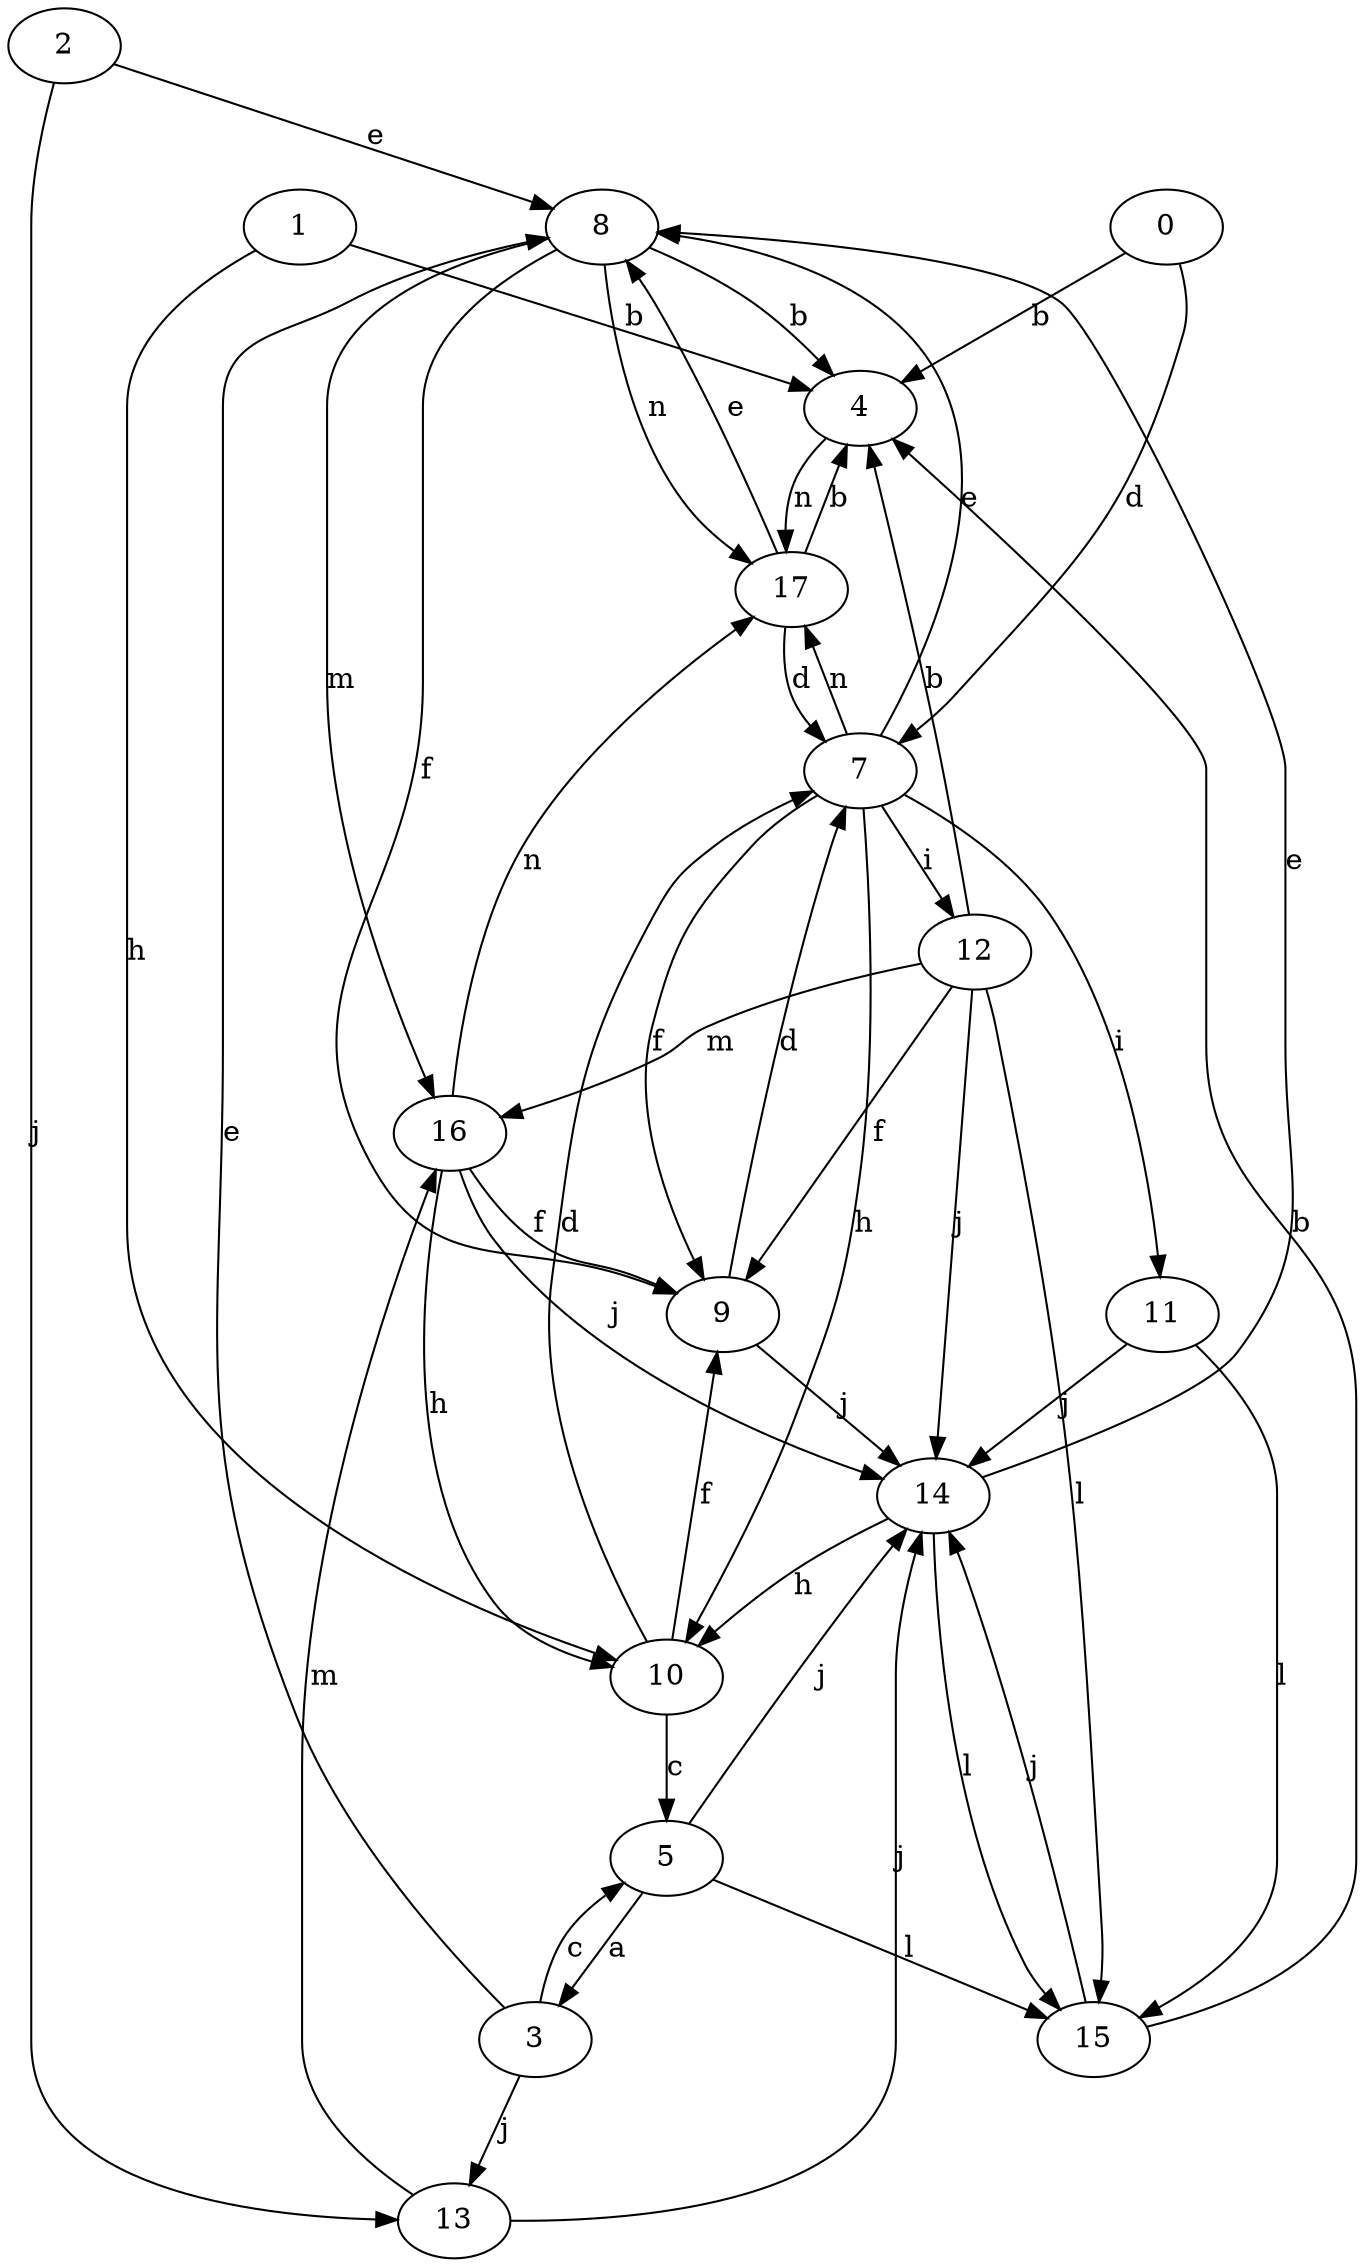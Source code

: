 strict digraph  {
2;
3;
4;
0;
5;
7;
8;
9;
10;
11;
12;
13;
1;
14;
15;
16;
17;
2 -> 8  [label=e];
2 -> 13  [label=j];
3 -> 5  [label=c];
3 -> 8  [label=e];
3 -> 13  [label=j];
4 -> 17  [label=n];
0 -> 4  [label=b];
0 -> 7  [label=d];
5 -> 3  [label=a];
5 -> 14  [label=j];
5 -> 15  [label=l];
7 -> 8  [label=e];
7 -> 9  [label=f];
7 -> 10  [label=h];
7 -> 11  [label=i];
7 -> 12  [label=i];
7 -> 17  [label=n];
8 -> 4  [label=b];
8 -> 9  [label=f];
8 -> 16  [label=m];
8 -> 17  [label=n];
9 -> 7  [label=d];
9 -> 14  [label=j];
10 -> 5  [label=c];
10 -> 7  [label=d];
10 -> 9  [label=f];
11 -> 14  [label=j];
11 -> 15  [label=l];
12 -> 4  [label=b];
12 -> 9  [label=f];
12 -> 14  [label=j];
12 -> 15  [label=l];
12 -> 16  [label=m];
13 -> 14  [label=j];
13 -> 16  [label=m];
1 -> 4  [label=b];
1 -> 10  [label=h];
14 -> 8  [label=e];
14 -> 10  [label=h];
14 -> 15  [label=l];
15 -> 4  [label=b];
15 -> 14  [label=j];
16 -> 9  [label=f];
16 -> 10  [label=h];
16 -> 14  [label=j];
16 -> 17  [label=n];
17 -> 4  [label=b];
17 -> 7  [label=d];
17 -> 8  [label=e];
}
